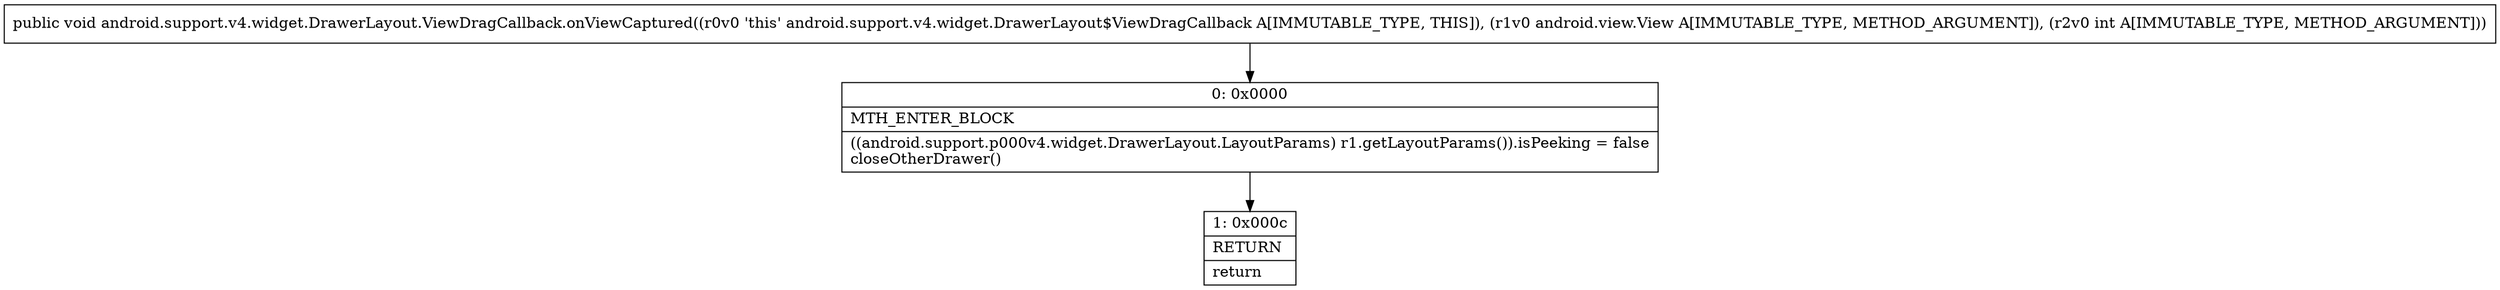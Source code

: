 digraph "CFG forandroid.support.v4.widget.DrawerLayout.ViewDragCallback.onViewCaptured(Landroid\/view\/View;I)V" {
Node_0 [shape=record,label="{0\:\ 0x0000|MTH_ENTER_BLOCK\l|((android.support.p000v4.widget.DrawerLayout.LayoutParams) r1.getLayoutParams()).isPeeking = false\lcloseOtherDrawer()\l}"];
Node_1 [shape=record,label="{1\:\ 0x000c|RETURN\l|return\l}"];
MethodNode[shape=record,label="{public void android.support.v4.widget.DrawerLayout.ViewDragCallback.onViewCaptured((r0v0 'this' android.support.v4.widget.DrawerLayout$ViewDragCallback A[IMMUTABLE_TYPE, THIS]), (r1v0 android.view.View A[IMMUTABLE_TYPE, METHOD_ARGUMENT]), (r2v0 int A[IMMUTABLE_TYPE, METHOD_ARGUMENT])) }"];
MethodNode -> Node_0;
Node_0 -> Node_1;
}

